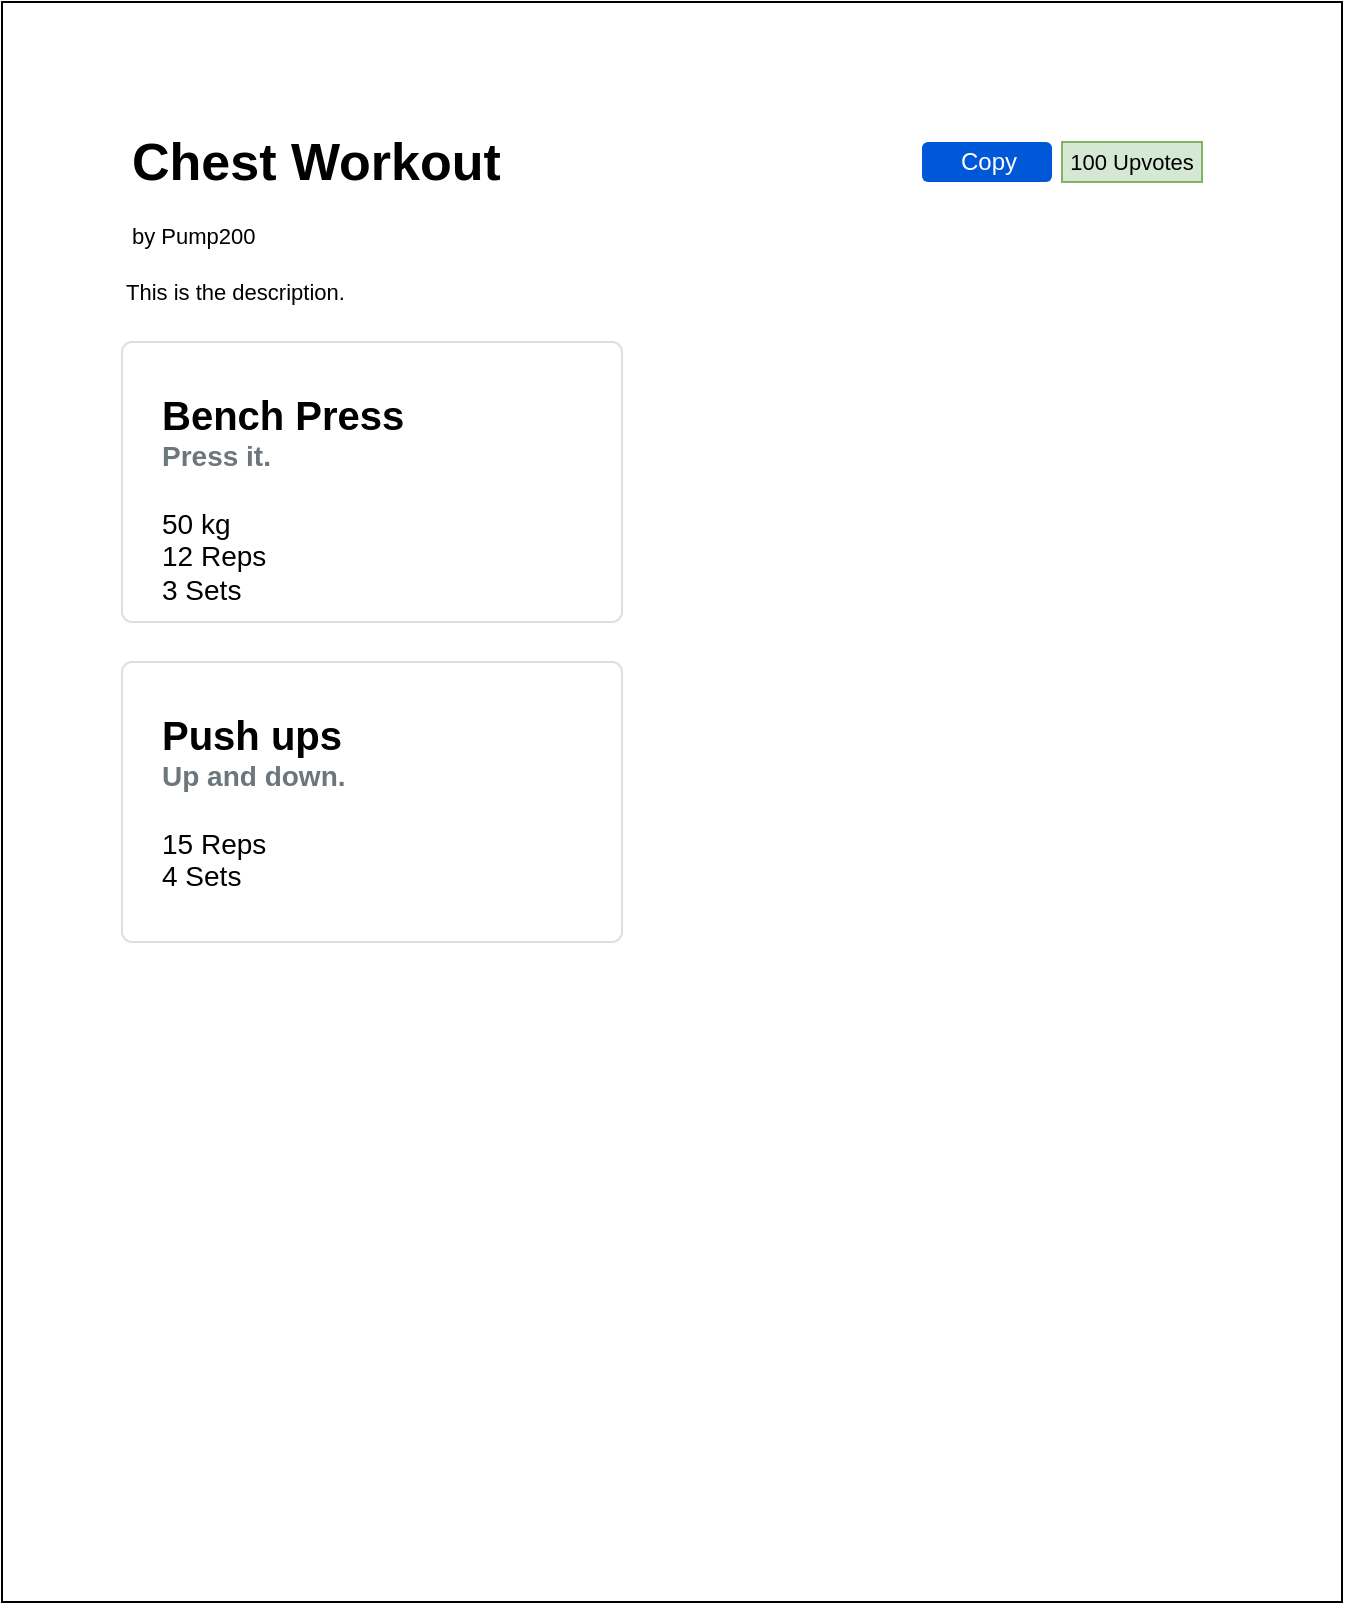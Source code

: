 <mxfile version="13.1.11" type="device"><diagram id="Zbn6meLXj0EXHjqUIr-L" name="Page-1"><mxGraphModel dx="1550" dy="819" grid="1" gridSize="10" guides="1" tooltips="1" connect="1" arrows="1" fold="1" page="1" pageScale="1" pageWidth="827" pageHeight="1169" math="0" shadow="0"><root><mxCell id="0"/><mxCell id="1" parent="0"/><mxCell id="9xkKfZbEJ5uxIT95JQ7i-1" value="" style="rounded=0;whiteSpace=wrap;html=1;fontSize=11;" parent="1" vertex="1"><mxGeometry x="90" y="40" width="670" height="800" as="geometry"/></mxCell><mxCell id="9xkKfZbEJ5uxIT95JQ7i-2" value="&lt;h1&gt;&lt;font style=&quot;font-size: 26px&quot;&gt;Chest Workout&lt;/font&gt;&lt;/h1&gt;&lt;div&gt;by Pump200&lt;/div&gt;" style="text;html=1;strokeColor=none;fillColor=none;spacing=5;spacingTop=-20;whiteSpace=wrap;overflow=hidden;rounded=0;fontSize=11;" parent="1" vertex="1"><mxGeometry x="150" y="100" width="230" height="70" as="geometry"/></mxCell><mxCell id="9xkKfZbEJ5uxIT95JQ7i-3" value="100 Upvotes" style="text;html=1;strokeColor=#82b366;fillColor=#d5e8d4;align=center;verticalAlign=middle;whiteSpace=wrap;rounded=0;fontSize=11;" parent="1" vertex="1"><mxGeometry x="620" y="110" width="70" height="20" as="geometry"/></mxCell><mxCell id="9xkKfZbEJ5uxIT95JQ7i-4" value="Copy" style="rounded=1;fillColor=#0057D8;align=center;strokeColor=none;html=1;fontColor=#ffffff;fontSize=12" parent="1" vertex="1"><mxGeometry x="550" y="110" width="65" height="20" as="geometry"/></mxCell><mxCell id="9xkKfZbEJ5uxIT95JQ7i-6" value="This is the description." style="text;html=1;strokeColor=none;fillColor=none;align=left;verticalAlign=middle;whiteSpace=wrap;rounded=0;fontSize=11;" parent="1" vertex="1"><mxGeometry x="150" y="170" width="140" height="30" as="geometry"/></mxCell><mxCell id="9xkKfZbEJ5uxIT95JQ7i-9" value="&lt;b&gt;&lt;font style=&quot;font-size: 20px&quot;&gt;Bench Press&lt;br&gt;&lt;/font&gt;&lt;font style=&quot;color: rgb(108 , 118 , 125) ; font-size: 14px&quot;&gt;Press it.&lt;br&gt;&lt;/font&gt;&lt;/b&gt;&lt;br style=&quot;font-size: 14px&quot;&gt;50 kg&lt;br&gt;12 Reps&lt;br&gt;3 Sets" style="html=1;shadow=0;dashed=0;shape=mxgraph.bootstrap.rrect;rSize=5;strokeColor=#DFDFDF;html=1;whiteSpace=wrap;fillColor=#ffffff;fontColor=#000000;verticalAlign=top;align=left;spacing=20;fontSize=14;" parent="1" vertex="1"><mxGeometry x="150" y="210" width="250" height="140" as="geometry"/></mxCell><mxCell id="9xkKfZbEJ5uxIT95JQ7i-12" value="&lt;b&gt;&lt;font style=&quot;font-size: 20px&quot;&gt;Push ups&lt;br&gt;&lt;/font&gt;&lt;font style=&quot;color: rgb(108 , 118 , 125) ; font-size: 14px&quot;&gt;Up and down.&lt;br&gt;&lt;/font&gt;&lt;/b&gt;&lt;br&gt;15 Reps&lt;br&gt;4 Sets" style="html=1;shadow=0;dashed=0;shape=mxgraph.bootstrap.rrect;rSize=5;strokeColor=#DFDFDF;html=1;whiteSpace=wrap;fillColor=#ffffff;fontColor=#000000;verticalAlign=top;align=left;spacing=20;fontSize=14;" parent="1" vertex="1"><mxGeometry x="150" y="370" width="250" height="140" as="geometry"/></mxCell></root></mxGraphModel></diagram></mxfile>